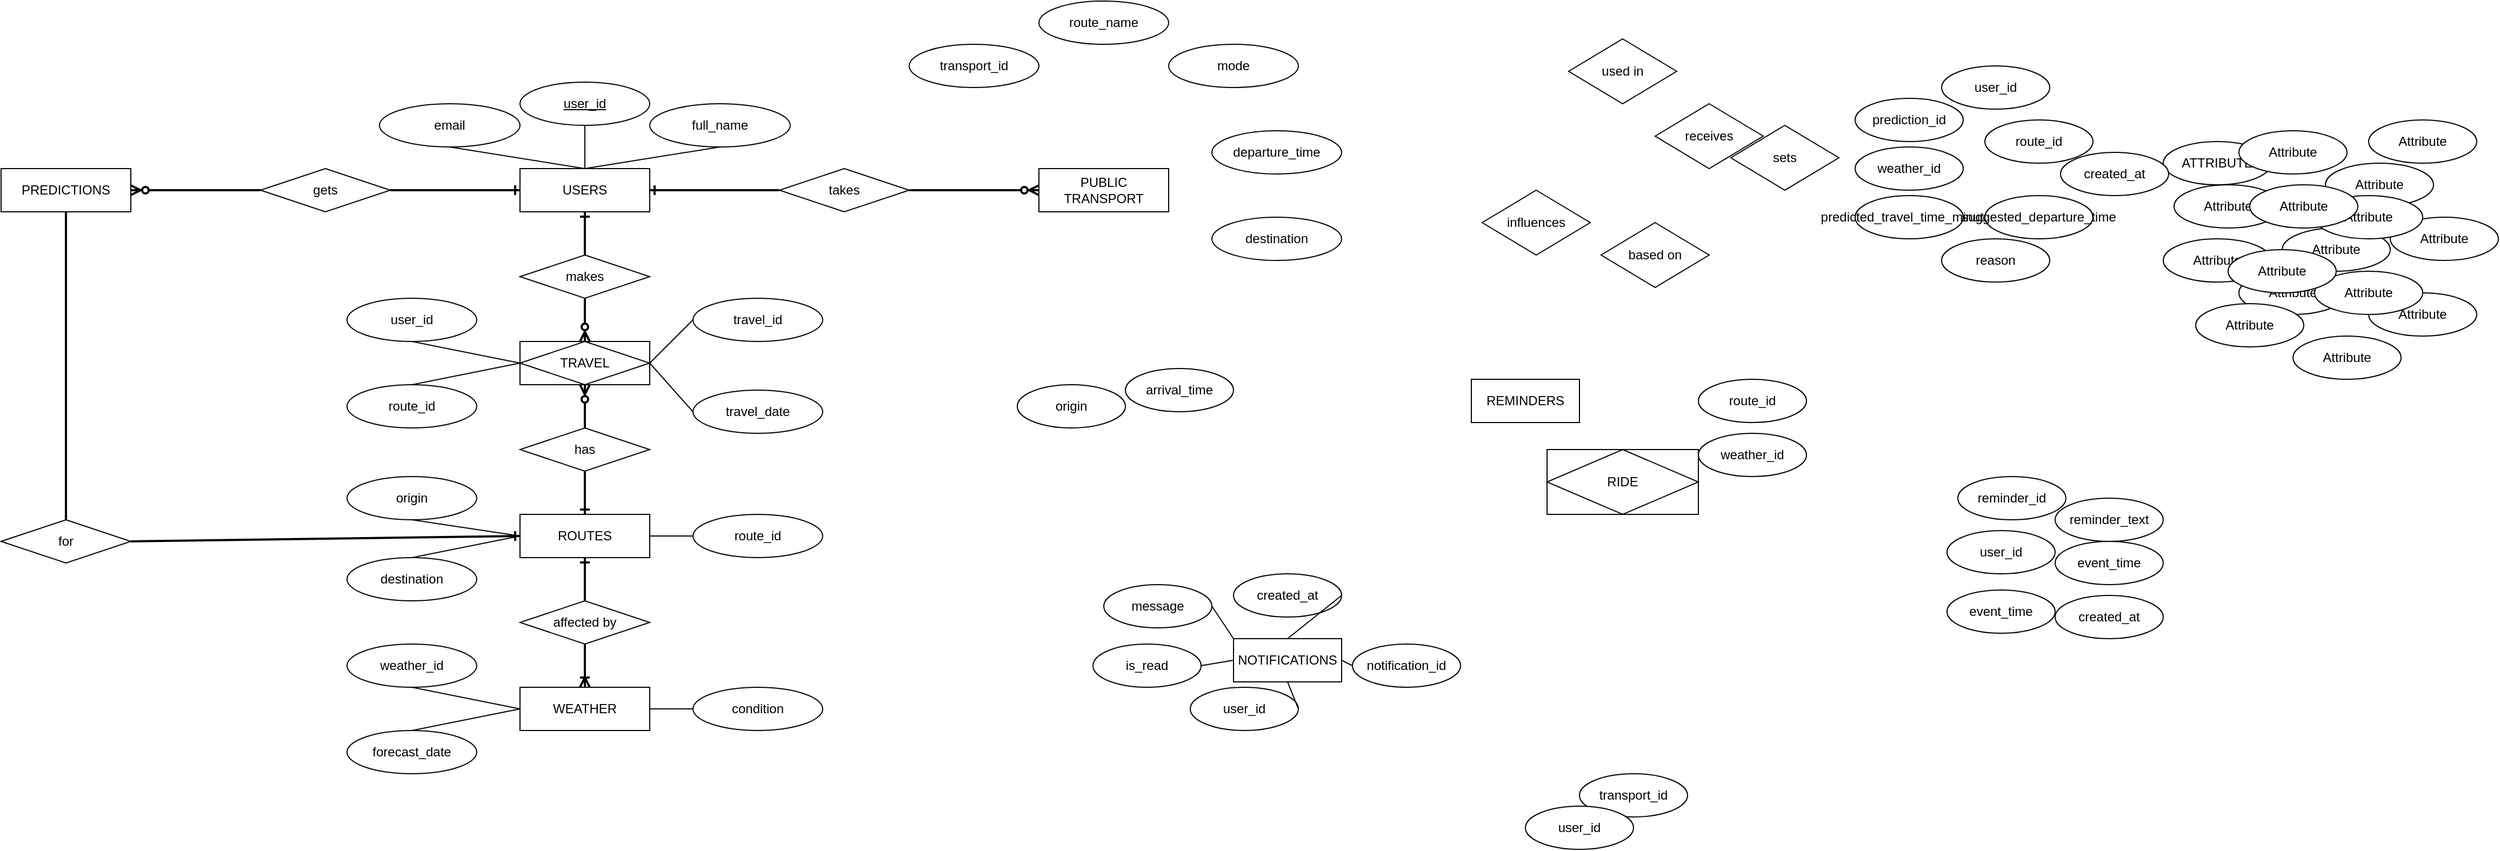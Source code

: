 <mxfile version="28.2.5">
  <diagram name="Page-1" id="dXq6WlskRH7AbOD8Zjuj">
    <mxGraphModel dx="2377" dy="1268" grid="1" gridSize="10" guides="1" tooltips="1" connect="1" arrows="1" fold="1" page="1" pageScale="1" pageWidth="1400" pageHeight="850" math="0" shadow="0">
      <root>
        <mxCell id="0" />
        <mxCell id="1" parent="0" />
        <mxCell id="9KrbEgGgeNroT946GBX5-1" value="TRAVEL" style="shape=associativeEntity;whiteSpace=wrap;html=1;align=center;" parent="1" vertex="1">
          <mxGeometry x="640" y="315" width="120" height="40" as="geometry" />
        </mxCell>
        <mxCell id="9KrbEgGgeNroT946GBX5-2" value="USERS" style="whiteSpace=wrap;html=1;align=center;" parent="1" vertex="1">
          <mxGeometry x="640" y="155" width="120" height="40" as="geometry" />
        </mxCell>
        <mxCell id="9KrbEgGgeNroT946GBX5-3" value="ROUTES" style="whiteSpace=wrap;html=1;align=center;" parent="1" vertex="1">
          <mxGeometry x="640" y="475" width="120" height="40" as="geometry" />
        </mxCell>
        <mxCell id="9KrbEgGgeNroT946GBX5-4" value="WEATHER" style="whiteSpace=wrap;html=1;align=center;" parent="1" vertex="1">
          <mxGeometry x="640" y="635" width="120" height="40" as="geometry" />
        </mxCell>
        <mxCell id="9KrbEgGgeNroT946GBX5-5" value="PUBLIC TRANSPORT" style="whiteSpace=wrap;html=1;align=center;" parent="1" vertex="1">
          <mxGeometry x="1120" y="155" width="120" height="40" as="geometry" />
        </mxCell>
        <mxCell id="9KrbEgGgeNroT946GBX5-6" value="PREDICTIONS" style="whiteSpace=wrap;html=1;align=center;" parent="1" vertex="1">
          <mxGeometry x="160" y="155" width="120" height="40" as="geometry" />
        </mxCell>
        <mxCell id="9KrbEgGgeNroT946GBX5-7" value="REMINDERS" style="whiteSpace=wrap;html=1;align=center;" parent="1" vertex="1">
          <mxGeometry x="1520" y="350" width="100" height="40" as="geometry" />
        </mxCell>
        <mxCell id="9KrbEgGgeNroT946GBX5-8" value="NOTIFICATIONS" style="whiteSpace=wrap;html=1;align=center;" parent="1" vertex="1">
          <mxGeometry x="1300" y="590" width="100" height="40" as="geometry" />
        </mxCell>
        <mxCell id="9KrbEgGgeNroT946GBX5-9" value="makes" style="shape=rhombus;perimeter=rhombusPerimeter;whiteSpace=wrap;html=1;align=center;" parent="1" vertex="1">
          <mxGeometry x="640" y="235" width="120" height="40" as="geometry" />
        </mxCell>
        <mxCell id="9KrbEgGgeNroT946GBX5-10" value="has" style="shape=rhombus;perimeter=rhombusPerimeter;whiteSpace=wrap;html=1;align=center;" parent="1" vertex="1">
          <mxGeometry x="640" y="395" width="120" height="40" as="geometry" />
        </mxCell>
        <mxCell id="9KrbEgGgeNroT946GBX5-11" value="affected by" style="shape=rhombus;perimeter=rhombusPerimeter;whiteSpace=wrap;html=1;align=center;" parent="1" vertex="1">
          <mxGeometry x="640" y="555" width="120" height="40" as="geometry" />
        </mxCell>
        <mxCell id="9KrbEgGgeNroT946GBX5-12" value="influences" style="shape=rhombus;perimeter=rhombusPerimeter;whiteSpace=wrap;html=1;align=center;" parent="1" vertex="1">
          <mxGeometry x="1530" y="175" width="100" height="60" as="geometry" />
        </mxCell>
        <mxCell id="9KrbEgGgeNroT946GBX5-13" value="takes" style="shape=rhombus;perimeter=rhombusPerimeter;whiteSpace=wrap;html=1;align=center;" parent="1" vertex="1">
          <mxGeometry x="880" y="155" width="120" height="40" as="geometry" />
        </mxCell>
        <mxCell id="9KrbEgGgeNroT946GBX5-14" value="used in" style="shape=rhombus;perimeter=rhombusPerimeter;whiteSpace=wrap;html=1;align=center;" parent="1" vertex="1">
          <mxGeometry x="1610" y="35" width="100" height="60" as="geometry" />
        </mxCell>
        <mxCell id="9KrbEgGgeNroT946GBX5-15" value="receives" style="shape=rhombus;perimeter=rhombusPerimeter;whiteSpace=wrap;html=1;align=center;" parent="1" vertex="1">
          <mxGeometry x="1690" y="95" width="100" height="60" as="geometry" />
        </mxCell>
        <mxCell id="9KrbEgGgeNroT946GBX5-16" value="for" style="shape=rhombus;perimeter=rhombusPerimeter;whiteSpace=wrap;html=1;align=center;" parent="1" vertex="1">
          <mxGeometry x="160" y="480" width="120" height="40" as="geometry" />
        </mxCell>
        <mxCell id="9KrbEgGgeNroT946GBX5-17" value="based on" style="shape=rhombus;perimeter=rhombusPerimeter;whiteSpace=wrap;html=1;align=center;" parent="1" vertex="1">
          <mxGeometry x="1640" y="205" width="100" height="60" as="geometry" />
        </mxCell>
        <mxCell id="9KrbEgGgeNroT946GBX5-18" value="sets" style="shape=rhombus;perimeter=rhombusPerimeter;whiteSpace=wrap;html=1;align=center;" parent="1" vertex="1">
          <mxGeometry x="1760" y="115" width="100" height="60" as="geometry" />
        </mxCell>
        <mxCell id="9KrbEgGgeNroT946GBX5-19" value="gets" style="shape=rhombus;perimeter=rhombusPerimeter;whiteSpace=wrap;html=1;align=center;" parent="1" vertex="1">
          <mxGeometry x="400" y="155" width="120" height="40" as="geometry" />
        </mxCell>
        <mxCell id="9KrbEgGgeNroT946GBX5-21" value="RIDE" style="shape=associativeEntity;whiteSpace=wrap;html=1;align=center;" parent="1" vertex="1">
          <mxGeometry x="1590" y="415" width="140" height="60" as="geometry" />
        </mxCell>
        <mxCell id="9KrbEgGgeNroT946GBX5-22" value="&lt;u&gt;user_id&lt;/u&gt;" style="ellipse;whiteSpace=wrap;html=1;align=center;" parent="1" vertex="1">
          <mxGeometry x="640" y="75" width="120" height="40" as="geometry" />
        </mxCell>
        <mxCell id="9KrbEgGgeNroT946GBX5-23" value="full_name" style="ellipse;whiteSpace=wrap;html=1;align=center;" parent="1" vertex="1">
          <mxGeometry x="760" y="95" width="130" height="40" as="geometry" />
        </mxCell>
        <mxCell id="9KrbEgGgeNroT946GBX5-24" value="email" style="ellipse;whiteSpace=wrap;html=1;align=center;" parent="1" vertex="1">
          <mxGeometry x="510" y="95" width="130" height="40" as="geometry" />
        </mxCell>
        <mxCell id="9KrbEgGgeNroT946GBX5-27" value="" style="endArrow=none;html=1;rounded=0;exitX=0.5;exitY=1;exitDx=0;exitDy=0;entryX=0.5;entryY=0;entryDx=0;entryDy=0;" parent="1" source="9KrbEgGgeNroT946GBX5-22" target="9KrbEgGgeNroT946GBX5-2" edge="1">
          <mxGeometry relative="1" as="geometry">
            <mxPoint x="662.5" y="115" as="sourcePoint" />
            <mxPoint x="737.5" y="135" as="targetPoint" />
          </mxGeometry>
        </mxCell>
        <mxCell id="9KrbEgGgeNroT946GBX5-28" value="" style="endArrow=none;html=1;rounded=0;exitX=0.5;exitY=1;exitDx=0;exitDy=0;entryX=0.5;entryY=0;entryDx=0;entryDy=0;" parent="1" source="9KrbEgGgeNroT946GBX5-23" target="9KrbEgGgeNroT946GBX5-2" edge="1">
          <mxGeometry relative="1" as="geometry">
            <mxPoint x="690" y="125" as="sourcePoint" />
            <mxPoint x="750" y="185" as="targetPoint" />
          </mxGeometry>
        </mxCell>
        <mxCell id="9KrbEgGgeNroT946GBX5-29" value="" style="endArrow=none;html=1;rounded=0;exitX=0.5;exitY=1;exitDx=0;exitDy=0;entryX=0.5;entryY=0;entryDx=0;entryDy=0;" parent="1" source="9KrbEgGgeNroT946GBX5-24" target="9KrbEgGgeNroT946GBX5-2" edge="1">
          <mxGeometry relative="1" as="geometry">
            <mxPoint x="760" y="135" as="sourcePoint" />
            <mxPoint x="795" y="195" as="targetPoint" />
          </mxGeometry>
        </mxCell>
        <mxCell id="9KrbEgGgeNroT946GBX5-30" value="" style="fontSize=12;html=1;endArrow=none;endFill=0;rounded=0;exitX=0.5;exitY=1;exitDx=0;exitDy=0;entryX=0.5;entryY=0;entryDx=0;entryDy=0;startArrow=ERone;startFill=0;strokeWidth=2;" parent="1" source="9KrbEgGgeNroT946GBX5-2" target="9KrbEgGgeNroT946GBX5-9" edge="1">
          <mxGeometry width="100" height="100" relative="1" as="geometry">
            <mxPoint x="750" y="305" as="sourcePoint" />
            <mxPoint x="850" y="205" as="targetPoint" />
          </mxGeometry>
        </mxCell>
        <mxCell id="9KrbEgGgeNroT946GBX5-31" value="" style="fontSize=12;html=1;endArrow=none;endFill=0;rounded=0;exitX=0.5;exitY=1;exitDx=0;exitDy=0;startArrow=ERzeroToMany;startFill=0;entryX=0.5;entryY=0;entryDx=0;entryDy=0;strokeWidth=2;" parent="1" source="9KrbEgGgeNroT946GBX5-1" target="9KrbEgGgeNroT946GBX5-10" edge="1">
          <mxGeometry width="100" height="100" relative="1" as="geometry">
            <mxPoint x="694.71" y="415" as="sourcePoint" />
            <mxPoint x="695" y="425" as="targetPoint" />
          </mxGeometry>
        </mxCell>
        <mxCell id="9KrbEgGgeNroT946GBX5-32" value="" style="fontSize=12;html=1;endArrow=ERone;endFill=0;rounded=0;exitX=0.5;exitY=1;exitDx=0;exitDy=0;startArrow=none;startFill=0;entryX=0.5;entryY=0;entryDx=0;entryDy=0;strokeWidth=2;" parent="1" source="9KrbEgGgeNroT946GBX5-10" target="9KrbEgGgeNroT946GBX5-3" edge="1">
          <mxGeometry width="100" height="100" relative="1" as="geometry">
            <mxPoint x="764.77" y="470" as="sourcePoint" />
            <mxPoint x="764.77" y="520" as="targetPoint" />
          </mxGeometry>
        </mxCell>
        <mxCell id="9KrbEgGgeNroT946GBX5-33" value="" style="fontSize=12;html=1;endArrow=ERzeroToMany;endFill=1;rounded=0;exitX=0.5;exitY=1;exitDx=0;exitDy=0;entryX=0.5;entryY=0;entryDx=0;entryDy=0;startArrow=none;startFill=0;strokeWidth=2;" parent="1" source="9KrbEgGgeNroT946GBX5-9" target="9KrbEgGgeNroT946GBX5-1" edge="1">
          <mxGeometry width="100" height="100" relative="1" as="geometry">
            <mxPoint x="870" y="235" as="sourcePoint" />
            <mxPoint x="875" y="395" as="targetPoint" />
          </mxGeometry>
        </mxCell>
        <mxCell id="9KrbEgGgeNroT946GBX5-34" value="user_id" style="ellipse;whiteSpace=wrap;html=1;align=center;" parent="1" vertex="1">
          <mxGeometry x="480" y="275" width="120" height="40" as="geometry" />
        </mxCell>
        <mxCell id="9KrbEgGgeNroT946GBX5-35" value="route_id" style="ellipse;whiteSpace=wrap;html=1;align=center;" parent="1" vertex="1">
          <mxGeometry x="480" y="355" width="120" height="40" as="geometry" />
        </mxCell>
        <mxCell id="9KrbEgGgeNroT946GBX5-36" value="travel_id" style="ellipse;whiteSpace=wrap;html=1;align=center;" parent="1" vertex="1">
          <mxGeometry x="800" y="275" width="120" height="40" as="geometry" />
        </mxCell>
        <mxCell id="9KrbEgGgeNroT946GBX5-37" value="" style="endArrow=none;html=1;rounded=0;exitX=0.5;exitY=1;exitDx=0;exitDy=0;entryX=0;entryY=0.5;entryDx=0;entryDy=0;" parent="1" source="9KrbEgGgeNroT946GBX5-34" target="9KrbEgGgeNroT946GBX5-1" edge="1">
          <mxGeometry relative="1" as="geometry">
            <mxPoint x="560" y="315" as="sourcePoint" />
            <mxPoint x="640" y="335" as="targetPoint" />
          </mxGeometry>
        </mxCell>
        <mxCell id="9KrbEgGgeNroT946GBX5-38" value="" style="endArrow=none;html=1;rounded=0;exitX=0.5;exitY=0;exitDx=0;exitDy=0;entryX=0;entryY=0.5;entryDx=0;entryDy=0;" parent="1" source="9KrbEgGgeNroT946GBX5-35" target="9KrbEgGgeNroT946GBX5-1" edge="1">
          <mxGeometry relative="1" as="geometry">
            <mxPoint x="600" y="295" as="sourcePoint" />
            <mxPoint x="670" y="305" as="targetPoint" />
          </mxGeometry>
        </mxCell>
        <mxCell id="9KrbEgGgeNroT946GBX5-39" value="" style="endArrow=none;html=1;rounded=0;exitX=1;exitY=0.5;exitDx=0;exitDy=0;entryX=0;entryY=0.5;entryDx=0;entryDy=0;" parent="1" source="9KrbEgGgeNroT946GBX5-1" target="9KrbEgGgeNroT946GBX5-36" edge="1">
          <mxGeometry relative="1" as="geometry">
            <mxPoint x="770" y="355" as="sourcePoint" />
            <mxPoint x="840" y="345" as="targetPoint" />
          </mxGeometry>
        </mxCell>
        <mxCell id="9KrbEgGgeNroT946GBX5-40" value="route_id" style="ellipse;whiteSpace=wrap;html=1;align=center;" parent="1" vertex="1">
          <mxGeometry x="800" y="475" width="120" height="40" as="geometry" />
        </mxCell>
        <mxCell id="EZT8Fwv9AmYx2iff5m9D-2" value="Attribute" style="ellipse;whiteSpace=wrap;html=1;align=center;" parent="1" vertex="1">
          <mxGeometry x="2160" y="220" width="100" height="40" as="geometry" />
        </mxCell>
        <mxCell id="EZT8Fwv9AmYx2iff5m9D-3" value="Attribute" style="ellipse;whiteSpace=wrap;html=1;align=center;" parent="1" vertex="1">
          <mxGeometry x="2170" y="170" width="100" height="40" as="geometry" />
        </mxCell>
        <mxCell id="EZT8Fwv9AmYx2iff5m9D-4" value="weather_id" style="ellipse;whiteSpace=wrap;html=1;align=center;" parent="1" vertex="1">
          <mxGeometry x="1730" y="400" width="100" height="40" as="geometry" />
        </mxCell>
        <mxCell id="EZT8Fwv9AmYx2iff5m9D-5" value="ATTRIBUTE" style="ellipse;whiteSpace=wrap;html=1;align=center;" parent="1" vertex="1">
          <mxGeometry x="2160" y="130" width="100" height="40" as="geometry" />
        </mxCell>
        <mxCell id="EZT8Fwv9AmYx2iff5m9D-7" value="weather_id" style="ellipse;whiteSpace=wrap;html=1;align=center;" parent="1" vertex="1">
          <mxGeometry x="480" y="595" width="120" height="40" as="geometry" />
        </mxCell>
        <mxCell id="EZT8Fwv9AmYx2iff5m9D-8" value="route_id" style="ellipse;whiteSpace=wrap;html=1;align=center;" parent="1" vertex="1">
          <mxGeometry x="1730" y="350" width="100" height="40" as="geometry" />
        </mxCell>
        <mxCell id="EZT8Fwv9AmYx2iff5m9D-10" value="condition" style="ellipse;whiteSpace=wrap;html=1;align=center;" parent="1" vertex="1">
          <mxGeometry x="800" y="635" width="120" height="40" as="geometry" />
        </mxCell>
        <mxCell id="EZT8Fwv9AmYx2iff5m9D-11" value="origin" style="ellipse;whiteSpace=wrap;html=1;align=center;" parent="1" vertex="1">
          <mxGeometry x="480" y="440" width="120" height="40" as="geometry" />
        </mxCell>
        <mxCell id="EZT8Fwv9AmYx2iff5m9D-12" value="forecast_date" style="ellipse;whiteSpace=wrap;html=1;align=center;" parent="1" vertex="1">
          <mxGeometry x="480" y="675" width="120" height="40" as="geometry" />
        </mxCell>
        <mxCell id="EZT8Fwv9AmYx2iff5m9D-14" value="destination" style="ellipse;whiteSpace=wrap;html=1;align=center;" parent="1" vertex="1">
          <mxGeometry x="480" y="515" width="120" height="40" as="geometry" />
        </mxCell>
        <mxCell id="EZT8Fwv9AmYx2iff5m9D-16" value="Attribute" style="ellipse;whiteSpace=wrap;html=1;align=center;" parent="1" vertex="1">
          <mxGeometry x="2350" y="110" width="100" height="40" as="geometry" />
        </mxCell>
        <mxCell id="EZT8Fwv9AmYx2iff5m9D-17" value="Attribute" style="ellipse;whiteSpace=wrap;html=1;align=center;" parent="1" vertex="1">
          <mxGeometry x="2370" y="200" width="100" height="40" as="geometry" />
        </mxCell>
        <mxCell id="EZT8Fwv9AmYx2iff5m9D-18" value="Attribute" style="ellipse;whiteSpace=wrap;html=1;align=center;" parent="1" vertex="1">
          <mxGeometry x="2310" y="150" width="100" height="40" as="geometry" />
        </mxCell>
        <mxCell id="EZT8Fwv9AmYx2iff5m9D-19" value="Attribute" style="ellipse;whiteSpace=wrap;html=1;align=center;" parent="1" vertex="1">
          <mxGeometry x="2350" y="270" width="100" height="40" as="geometry" />
        </mxCell>
        <mxCell id="EZT8Fwv9AmYx2iff5m9D-20" value="notification_id" style="ellipse;whiteSpace=wrap;html=1;align=center;" parent="1" vertex="1">
          <mxGeometry x="1410" y="595" width="100" height="40" as="geometry" />
        </mxCell>
        <mxCell id="EZT8Fwv9AmYx2iff5m9D-21" value="event_time" style="ellipse;whiteSpace=wrap;html=1;align=center;" parent="1" vertex="1">
          <mxGeometry x="2060" y="500" width="100" height="40" as="geometry" />
        </mxCell>
        <mxCell id="EZT8Fwv9AmYx2iff5m9D-22" value="event_time" style="ellipse;whiteSpace=wrap;html=1;align=center;" parent="1" vertex="1">
          <mxGeometry x="1960" y="545" width="100" height="40" as="geometry" />
        </mxCell>
        <mxCell id="EZT8Fwv9AmYx2iff5m9D-23" value="user_id" style="ellipse;whiteSpace=wrap;html=1;align=center;" parent="1" vertex="1">
          <mxGeometry x="1955" y="60" width="100" height="40" as="geometry" />
        </mxCell>
        <mxCell id="EZT8Fwv9AmYx2iff5m9D-24" value="route_id" style="ellipse;whiteSpace=wrap;html=1;align=center;" parent="1" vertex="1">
          <mxGeometry x="1995" y="110" width="100" height="40" as="geometry" />
        </mxCell>
        <mxCell id="EZT8Fwv9AmYx2iff5m9D-25" value="Attribute" style="ellipse;whiteSpace=wrap;html=1;align=center;" parent="1" vertex="1">
          <mxGeometry x="2270" y="210" width="100" height="40" as="geometry" />
        </mxCell>
        <mxCell id="EZT8Fwv9AmYx2iff5m9D-26" value="reminder_text" style="ellipse;whiteSpace=wrap;html=1;align=center;" parent="1" vertex="1">
          <mxGeometry x="2060" y="460" width="100" height="40" as="geometry" />
        </mxCell>
        <mxCell id="EZT8Fwv9AmYx2iff5m9D-27" value="prediction_id" style="ellipse;whiteSpace=wrap;html=1;align=center;" parent="1" vertex="1">
          <mxGeometry x="1875" y="90" width="100" height="40" as="geometry" />
        </mxCell>
        <mxCell id="EZT8Fwv9AmYx2iff5m9D-28" value="created_at" style="ellipse;whiteSpace=wrap;html=1;align=center;" parent="1" vertex="1">
          <mxGeometry x="2065" y="140" width="100" height="40" as="geometry" />
        </mxCell>
        <mxCell id="EZT8Fwv9AmYx2iff5m9D-29" value="transport_id" style="ellipse;whiteSpace=wrap;html=1;align=center;" parent="1" vertex="1">
          <mxGeometry x="1620" y="715" width="100" height="40" as="geometry" />
        </mxCell>
        <mxCell id="EZT8Fwv9AmYx2iff5m9D-30" value="user_id" style="ellipse;whiteSpace=wrap;html=1;align=center;" parent="1" vertex="1">
          <mxGeometry x="1570" y="745" width="100" height="40" as="geometry" />
        </mxCell>
        <mxCell id="EZT8Fwv9AmYx2iff5m9D-31" value="Attribute" style="ellipse;whiteSpace=wrap;html=1;align=center;" parent="1" vertex="1">
          <mxGeometry x="2230" y="250" width="100" height="40" as="geometry" />
        </mxCell>
        <mxCell id="EZT8Fwv9AmYx2iff5m9D-32" value="user_id" style="ellipse;whiteSpace=wrap;html=1;align=center;" parent="1" vertex="1">
          <mxGeometry x="1960" y="490" width="100" height="40" as="geometry" />
        </mxCell>
        <mxCell id="EZT8Fwv9AmYx2iff5m9D-33" value="Attribute" style="ellipse;whiteSpace=wrap;html=1;align=center;" parent="1" vertex="1">
          <mxGeometry x="2230" y="120" width="100" height="40" as="geometry" />
        </mxCell>
        <mxCell id="EZT8Fwv9AmYx2iff5m9D-34" value="Attribute" style="ellipse;whiteSpace=wrap;html=1;align=center;" parent="1" vertex="1">
          <mxGeometry x="2190" y="280" width="100" height="40" as="geometry" />
        </mxCell>
        <mxCell id="EZT8Fwv9AmYx2iff5m9D-35" value="Attribute" style="ellipse;whiteSpace=wrap;html=1;align=center;" parent="1" vertex="1">
          <mxGeometry x="2300" y="250" width="100" height="40" as="geometry" />
        </mxCell>
        <mxCell id="EZT8Fwv9AmYx2iff5m9D-36" value="is_read" style="ellipse;whiteSpace=wrap;html=1;align=center;" parent="1" vertex="1">
          <mxGeometry x="1170" y="595" width="100" height="40" as="geometry" />
        </mxCell>
        <mxCell id="EZT8Fwv9AmYx2iff5m9D-37" value="Attribute" style="ellipse;whiteSpace=wrap;html=1;align=center;" parent="1" vertex="1">
          <mxGeometry x="2280" y="310" width="100" height="40" as="geometry" />
        </mxCell>
        <mxCell id="EZT8Fwv9AmYx2iff5m9D-38" value="reason" style="ellipse;whiteSpace=wrap;html=1;align=center;" parent="1" vertex="1">
          <mxGeometry x="1955" y="220" width="100" height="40" as="geometry" />
        </mxCell>
        <mxCell id="EZT8Fwv9AmYx2iff5m9D-39" value="predicted_travel_time_minutes" style="ellipse;whiteSpace=wrap;html=1;align=center;" parent="1" vertex="1">
          <mxGeometry x="1875" y="180" width="100" height="40" as="geometry" />
        </mxCell>
        <mxCell id="EZT8Fwv9AmYx2iff5m9D-40" value="reminder_id" style="ellipse;whiteSpace=wrap;html=1;align=center;" parent="1" vertex="1">
          <mxGeometry x="1970" y="440" width="100" height="40" as="geometry" />
        </mxCell>
        <mxCell id="EZT8Fwv9AmYx2iff5m9D-41" value="Attribute" style="ellipse;whiteSpace=wrap;html=1;align=center;" parent="1" vertex="1">
          <mxGeometry x="2300" y="180" width="100" height="40" as="geometry" />
        </mxCell>
        <mxCell id="EZT8Fwv9AmYx2iff5m9D-42" value="Attribute" style="ellipse;whiteSpace=wrap;html=1;align=center;" parent="1" vertex="1">
          <mxGeometry x="2240" y="170" width="100" height="40" as="geometry" />
        </mxCell>
        <mxCell id="EZT8Fwv9AmYx2iff5m9D-43" value="origin" style="ellipse;whiteSpace=wrap;html=1;align=center;" parent="1" vertex="1">
          <mxGeometry x="1100" y="355" width="100" height="40" as="geometry" />
        </mxCell>
        <mxCell id="EZT8Fwv9AmYx2iff5m9D-44" value="weather_id" style="ellipse;whiteSpace=wrap;html=1;align=center;" parent="1" vertex="1">
          <mxGeometry x="1875" y="135" width="100" height="40" as="geometry" />
        </mxCell>
        <mxCell id="EZT8Fwv9AmYx2iff5m9D-45" value="message" style="ellipse;whiteSpace=wrap;html=1;align=center;" parent="1" vertex="1">
          <mxGeometry x="1180" y="540" width="100" height="40" as="geometry" />
        </mxCell>
        <mxCell id="EZT8Fwv9AmYx2iff5m9D-46" value="user_id" style="ellipse;whiteSpace=wrap;html=1;align=center;" parent="1" vertex="1">
          <mxGeometry x="1260" y="635" width="100" height="40" as="geometry" />
        </mxCell>
        <mxCell id="EZT8Fwv9AmYx2iff5m9D-47" value="transport_id" style="ellipse;whiteSpace=wrap;html=1;align=center;rotation=0;" parent="1" vertex="1">
          <mxGeometry x="1000" y="40" width="120" height="40" as="geometry" />
        </mxCell>
        <mxCell id="EZT8Fwv9AmYx2iff5m9D-48" value="destination" style="ellipse;whiteSpace=wrap;html=1;align=center;" parent="1" vertex="1">
          <mxGeometry x="1280" y="200" width="120" height="40" as="geometry" />
        </mxCell>
        <mxCell id="EZT8Fwv9AmYx2iff5m9D-49" value="created_at" style="ellipse;whiteSpace=wrap;html=1;align=center;" parent="1" vertex="1">
          <mxGeometry x="2060" y="550" width="100" height="40" as="geometry" />
        </mxCell>
        <mxCell id="EZT8Fwv9AmYx2iff5m9D-50" value="route_name" style="ellipse;whiteSpace=wrap;html=1;align=center;" parent="1" vertex="1">
          <mxGeometry x="1120" width="120" height="40" as="geometry" />
        </mxCell>
        <mxCell id="EZT8Fwv9AmYx2iff5m9D-52" value="suggested_departure_time" style="ellipse;whiteSpace=wrap;html=1;align=center;" parent="1" vertex="1">
          <mxGeometry x="1995" y="180" width="100" height="40" as="geometry" />
        </mxCell>
        <mxCell id="EZT8Fwv9AmYx2iff5m9D-53" value="Attribute" style="ellipse;whiteSpace=wrap;html=1;align=center;" parent="1" vertex="1">
          <mxGeometry x="2220" y="230" width="100" height="40" as="geometry" />
        </mxCell>
        <mxCell id="EZT8Fwv9AmYx2iff5m9D-54" value="created_at" style="ellipse;whiteSpace=wrap;html=1;align=center;" parent="1" vertex="1">
          <mxGeometry x="1300" y="530" width="100" height="40" as="geometry" />
        </mxCell>
        <mxCell id="EZT8Fwv9AmYx2iff5m9D-55" value="mode" style="ellipse;whiteSpace=wrap;html=1;align=center;" parent="1" vertex="1">
          <mxGeometry x="1240" y="40" width="120" height="40" as="geometry" />
        </mxCell>
        <mxCell id="EZT8Fwv9AmYx2iff5m9D-56" value="departure_time" style="ellipse;whiteSpace=wrap;html=1;align=center;" parent="1" vertex="1">
          <mxGeometry x="1280" y="120" width="120" height="40" as="geometry" />
        </mxCell>
        <mxCell id="EZT8Fwv9AmYx2iff5m9D-57" value="arrival_time" style="ellipse;whiteSpace=wrap;html=1;align=center;" parent="1" vertex="1">
          <mxGeometry x="1200" y="340" width="100" height="40" as="geometry" />
        </mxCell>
        <mxCell id="iCCxBn-vq7RnBzHDNI8v-3" value="" style="endArrow=none;html=1;rounded=0;exitX=0;exitY=0.5;exitDx=0;exitDy=0;entryX=1;entryY=0.5;entryDx=0;entryDy=0;" parent="1" source="9KrbEgGgeNroT946GBX5-40" target="9KrbEgGgeNroT946GBX5-3" edge="1">
          <mxGeometry relative="1" as="geometry">
            <mxPoint x="560" y="502.5" as="sourcePoint" />
            <mxPoint x="630" y="487.5" as="targetPoint" />
          </mxGeometry>
        </mxCell>
        <mxCell id="iCCxBn-vq7RnBzHDNI8v-5" value="" style="endArrow=none;html=1;rounded=0;exitX=0.5;exitY=1;exitDx=0;exitDy=0;entryX=0;entryY=0.5;entryDx=0;entryDy=0;" parent="1" source="EZT8Fwv9AmYx2iff5m9D-11" target="9KrbEgGgeNroT946GBX5-3" edge="1">
          <mxGeometry relative="1" as="geometry">
            <mxPoint x="620" y="475" as="sourcePoint" />
            <mxPoint x="640" y="515" as="targetPoint" />
          </mxGeometry>
        </mxCell>
        <mxCell id="iCCxBn-vq7RnBzHDNI8v-6" value="" style="endArrow=none;html=1;rounded=0;exitX=0.5;exitY=0;exitDx=0;exitDy=0;entryX=0;entryY=0.5;entryDx=0;entryDy=0;" parent="1" source="EZT8Fwv9AmYx2iff5m9D-14" target="9KrbEgGgeNroT946GBX5-3" edge="1">
          <mxGeometry relative="1" as="geometry">
            <mxPoint x="540" y="595" as="sourcePoint" />
            <mxPoint x="560" y="635" as="targetPoint" />
          </mxGeometry>
        </mxCell>
        <mxCell id="iCCxBn-vq7RnBzHDNI8v-10" value="" style="fontSize=12;html=1;endArrow=none;endFill=0;rounded=0;exitX=0.5;exitY=1;exitDx=0;exitDy=0;startArrow=ERone;startFill=0;entryX=0.5;entryY=0;entryDx=0;entryDy=0;strokeWidth=2;" parent="1" source="9KrbEgGgeNroT946GBX5-3" target="9KrbEgGgeNroT946GBX5-11" edge="1">
          <mxGeometry width="100" height="100" relative="1" as="geometry">
            <mxPoint x="700" y="475" as="sourcePoint" />
            <mxPoint x="700" y="515" as="targetPoint" />
          </mxGeometry>
        </mxCell>
        <mxCell id="iCCxBn-vq7RnBzHDNI8v-11" value="" style="fontSize=12;html=1;endArrow=ERoneToMany;endFill=0;rounded=0;startArrow=none;startFill=0;entryX=0.5;entryY=0;entryDx=0;entryDy=0;exitX=0.5;exitY=1;exitDx=0;exitDy=0;strokeWidth=2;" parent="1" source="9KrbEgGgeNroT946GBX5-11" target="9KrbEgGgeNroT946GBX5-4" edge="1">
          <mxGeometry width="100" height="100" relative="1" as="geometry">
            <mxPoint x="760" y="595" as="sourcePoint" />
            <mxPoint x="690" y="595" as="targetPoint" />
          </mxGeometry>
        </mxCell>
        <mxCell id="iCCxBn-vq7RnBzHDNI8v-14" value="" style="endArrow=none;html=1;rounded=0;exitX=0.5;exitY=1;exitDx=0;exitDy=0;entryX=0;entryY=0.5;entryDx=0;entryDy=0;" parent="1" source="EZT8Fwv9AmYx2iff5m9D-7" target="9KrbEgGgeNroT946GBX5-4" edge="1">
          <mxGeometry relative="1" as="geometry">
            <mxPoint x="580" y="655" as="sourcePoint" />
            <mxPoint x="680" y="635" as="targetPoint" />
          </mxGeometry>
        </mxCell>
        <mxCell id="iCCxBn-vq7RnBzHDNI8v-15" value="" style="endArrow=none;html=1;rounded=0;exitX=0.5;exitY=0;exitDx=0;exitDy=0;entryX=0;entryY=0.5;entryDx=0;entryDy=0;" parent="1" source="EZT8Fwv9AmYx2iff5m9D-12" target="9KrbEgGgeNroT946GBX5-4" edge="1">
          <mxGeometry relative="1" as="geometry">
            <mxPoint x="520" y="655" as="sourcePoint" />
            <mxPoint x="620" y="675" as="targetPoint" />
          </mxGeometry>
        </mxCell>
        <mxCell id="iCCxBn-vq7RnBzHDNI8v-16" value="" style="endArrow=none;html=1;rounded=0;exitX=0;exitY=0.5;exitDx=0;exitDy=0;entryX=1;entryY=0.5;entryDx=0;entryDy=0;" parent="1" source="EZT8Fwv9AmYx2iff5m9D-10" target="9KrbEgGgeNroT946GBX5-4" edge="1">
          <mxGeometry relative="1" as="geometry">
            <mxPoint x="610" y="675" as="sourcePoint" />
            <mxPoint x="710" y="695" as="targetPoint" />
          </mxGeometry>
        </mxCell>
        <mxCell id="iCCxBn-vq7RnBzHDNI8v-20" value="" style="fontSize=12;html=1;endArrow=none;endFill=0;rounded=0;exitX=1;exitY=0.5;exitDx=0;exitDy=0;startArrow=ERone;startFill=0;strokeWidth=2;entryX=0;entryY=0.5;entryDx=0;entryDy=0;" parent="1" source="9KrbEgGgeNroT946GBX5-2" target="9KrbEgGgeNroT946GBX5-13" edge="1">
          <mxGeometry width="100" height="100" relative="1" as="geometry">
            <mxPoint x="870" y="170" as="sourcePoint" />
            <mxPoint x="890" y="225" as="targetPoint" />
          </mxGeometry>
        </mxCell>
        <mxCell id="iCCxBn-vq7RnBzHDNI8v-21" value="" style="fontSize=12;html=1;endArrow=ERzeroToMany;endFill=0;rounded=0;exitX=1;exitY=0.5;exitDx=0;exitDy=0;startArrow=none;startFill=0;strokeWidth=2;entryX=0;entryY=0.5;entryDx=0;entryDy=0;" parent="1" source="9KrbEgGgeNroT946GBX5-13" target="9KrbEgGgeNroT946GBX5-5" edge="1">
          <mxGeometry width="100" height="100" relative="1" as="geometry">
            <mxPoint x="880" y="195" as="sourcePoint" />
            <mxPoint x="1060" y="215" as="targetPoint" />
          </mxGeometry>
        </mxCell>
        <mxCell id="iCCxBn-vq7RnBzHDNI8v-22" value="" style="fontSize=12;html=1;endArrow=ERone;endFill=0;rounded=0;startArrow=none;startFill=0;strokeWidth=2;exitX=1;exitY=0.5;exitDx=0;exitDy=0;entryX=0;entryY=0.5;entryDx=0;entryDy=0;" parent="1" source="9KrbEgGgeNroT946GBX5-19" target="9KrbEgGgeNroT946GBX5-2" edge="1">
          <mxGeometry width="100" height="100" relative="1" as="geometry">
            <mxPoint x="320" y="295" as="sourcePoint" />
            <mxPoint x="470" y="215" as="targetPoint" />
          </mxGeometry>
        </mxCell>
        <mxCell id="iCCxBn-vq7RnBzHDNI8v-23" value="" style="fontSize=12;html=1;endArrow=none;endFill=0;rounded=0;startArrow=ERzeroToMany;startFill=0;strokeWidth=2;exitX=1;exitY=0.5;exitDx=0;exitDy=0;entryX=0;entryY=0.5;entryDx=0;entryDy=0;" parent="1" source="9KrbEgGgeNroT946GBX5-6" target="9KrbEgGgeNroT946GBX5-19" edge="1">
          <mxGeometry width="100" height="100" relative="1" as="geometry">
            <mxPoint x="360" y="234.57" as="sourcePoint" />
            <mxPoint x="480" y="234.57" as="targetPoint" />
          </mxGeometry>
        </mxCell>
        <mxCell id="iCCxBn-vq7RnBzHDNI8v-24" value="" style="fontSize=12;html=1;endArrow=none;endFill=0;rounded=0;startArrow=none;startFill=0;strokeWidth=2;exitX=0.5;exitY=1;exitDx=0;exitDy=0;entryX=0.5;entryY=0;entryDx=0;entryDy=0;" parent="1" source="9KrbEgGgeNroT946GBX5-6" target="9KrbEgGgeNroT946GBX5-16" edge="1">
          <mxGeometry width="100" height="100" relative="1" as="geometry">
            <mxPoint x="300" y="249.13" as="sourcePoint" />
            <mxPoint x="420" y="249.13" as="targetPoint" />
          </mxGeometry>
        </mxCell>
        <mxCell id="iCCxBn-vq7RnBzHDNI8v-25" value="" style="fontSize=12;html=1;endArrow=ERone;endFill=0;rounded=0;startArrow=none;startFill=0;strokeWidth=2;exitX=1;exitY=0.5;exitDx=0;exitDy=0;entryX=0;entryY=0.5;entryDx=0;entryDy=0;" parent="1" source="9KrbEgGgeNroT946GBX5-16" target="9KrbEgGgeNroT946GBX5-3" edge="1">
          <mxGeometry width="100" height="100" relative="1" as="geometry">
            <mxPoint x="160" y="439" as="sourcePoint" />
            <mxPoint x="220" y="530" as="targetPoint" />
            <Array as="points" />
          </mxGeometry>
        </mxCell>
        <mxCell id="EBD6QoqjA3HZYlDL0ubO-2" value="" style="endArrow=none;html=1;rounded=0;exitX=1;exitY=0.5;exitDx=0;exitDy=0;entryX=0;entryY=0.5;entryDx=0;entryDy=0;" edge="1" parent="1" source="EZT8Fwv9AmYx2iff5m9D-36" target="9KrbEgGgeNroT946GBX5-8">
          <mxGeometry relative="1" as="geometry">
            <mxPoint x="1190" y="620" as="sourcePoint" />
            <mxPoint x="1230" y="620" as="targetPoint" />
          </mxGeometry>
        </mxCell>
        <mxCell id="EBD6QoqjA3HZYlDL0ubO-3" value="" style="endArrow=none;html=1;rounded=0;exitX=1;exitY=0.5;exitDx=0;exitDy=0;entryX=0.5;entryY=1;entryDx=0;entryDy=0;" edge="1" parent="1" source="EZT8Fwv9AmYx2iff5m9D-46" target="9KrbEgGgeNroT946GBX5-8">
          <mxGeometry relative="1" as="geometry">
            <mxPoint x="1270" y="720" as="sourcePoint" />
            <mxPoint x="1330" y="640" as="targetPoint" />
          </mxGeometry>
        </mxCell>
        <mxCell id="EBD6QoqjA3HZYlDL0ubO-4" value="" style="endArrow=none;html=1;rounded=0;exitX=0;exitY=0.5;exitDx=0;exitDy=0;entryX=1;entryY=0.5;entryDx=0;entryDy=0;" edge="1" parent="1" source="EZT8Fwv9AmYx2iff5m9D-20" target="9KrbEgGgeNroT946GBX5-8">
          <mxGeometry relative="1" as="geometry">
            <mxPoint x="1250" y="715" as="sourcePoint" />
            <mxPoint x="1310" y="635" as="targetPoint" />
          </mxGeometry>
        </mxCell>
        <mxCell id="EBD6QoqjA3HZYlDL0ubO-5" value="" style="endArrow=none;html=1;rounded=0;exitX=0;exitY=0;exitDx=0;exitDy=0;entryX=1;entryY=0.5;entryDx=0;entryDy=0;" edge="1" parent="1" source="9KrbEgGgeNroT946GBX5-8" target="EZT8Fwv9AmYx2iff5m9D-45">
          <mxGeometry relative="1" as="geometry">
            <mxPoint x="1280" y="720" as="sourcePoint" />
            <mxPoint x="1340" y="640" as="targetPoint" />
          </mxGeometry>
        </mxCell>
        <mxCell id="EBD6QoqjA3HZYlDL0ubO-6" value="" style="endArrow=none;html=1;rounded=0;exitX=0.5;exitY=0;exitDx=0;exitDy=0;entryX=1;entryY=0.5;entryDx=0;entryDy=0;" edge="1" parent="1" source="9KrbEgGgeNroT946GBX5-8" target="EZT8Fwv9AmYx2iff5m9D-54">
          <mxGeometry relative="1" as="geometry">
            <mxPoint x="1280" y="640" as="sourcePoint" />
            <mxPoint x="1340" y="560" as="targetPoint" />
          </mxGeometry>
        </mxCell>
        <mxCell id="EBD6QoqjA3HZYlDL0ubO-7" value="travel_date" style="ellipse;whiteSpace=wrap;html=1;align=center;" vertex="1" parent="1">
          <mxGeometry x="800" y="360" width="120" height="40" as="geometry" />
        </mxCell>
        <mxCell id="EBD6QoqjA3HZYlDL0ubO-8" value="" style="endArrow=none;html=1;rounded=0;exitX=1;exitY=0.5;exitDx=0;exitDy=0;entryX=0;entryY=0.5;entryDx=0;entryDy=0;" edge="1" parent="1" source="9KrbEgGgeNroT946GBX5-1" target="EBD6QoqjA3HZYlDL0ubO-7">
          <mxGeometry relative="1" as="geometry">
            <mxPoint x="790" y="340" as="sourcePoint" />
            <mxPoint x="830" y="300" as="targetPoint" />
          </mxGeometry>
        </mxCell>
      </root>
    </mxGraphModel>
  </diagram>
</mxfile>
